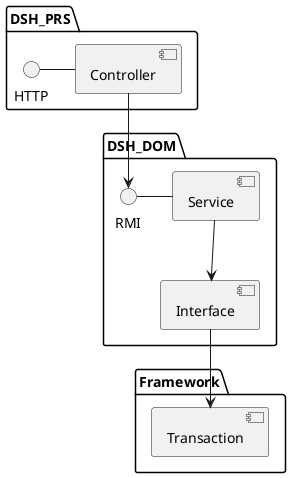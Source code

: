 @startuml

package "DSH_PRS" {
HTTP - [Controller]
[Controller]
}

package "DSH_DOM" {
RMI - [Service]

[Service]-->[Interface]
[Controller] --> RMI
}


package "Framework" {
  [Interface] -->[Transaction]
}



@enduml
